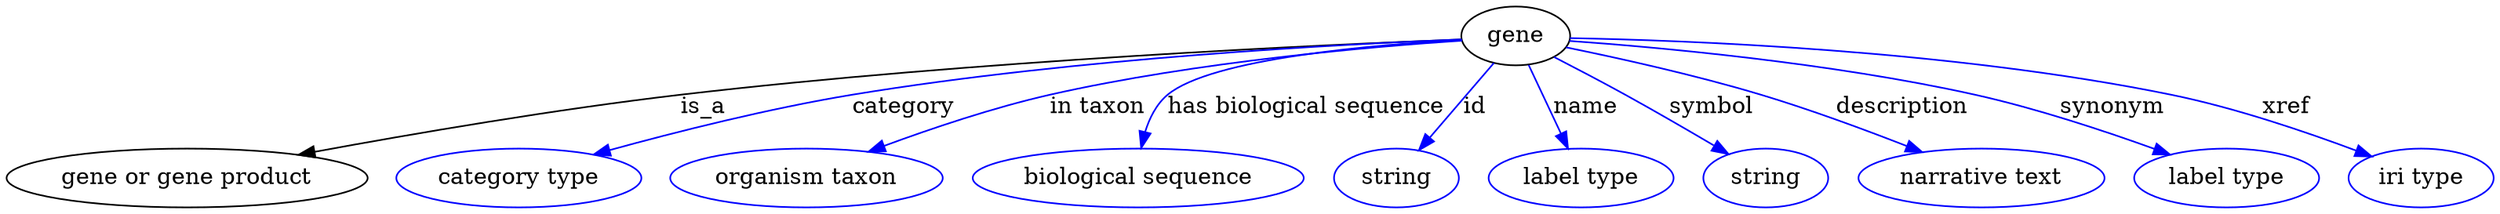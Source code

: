 digraph {
	graph [bb="0,0,1233.5,123"];
	node [label="\N"];
	gene	 [height=0.5,
		label=gene,
		pos="741.14,105",
		width=0.75827];
	"gene or gene product"	 [height=0.5,
		pos="85.142,18",
		width=2.3651];
	gene -> "gene or gene product"	 [label=is_a,
		lp="349.14,61.5",
		pos="e,142.36,31.403 713.66,103.59 648.3,100 478.57,89.363 338.14,69 274.64,59.792 203.02,44.927 152.23,33.615"];
	category	 [color=blue,
		height=0.5,
		label="category type",
		pos="247.14,18",
		width=1.6249];
	gene -> category	 [color=blue,
		label=category,
		lp="445.64,61.5",
		pos="e,286.28,31.499 713.59,103.48 658.01,100.07 528.7,90.376 422.14,69 378.94,60.332 330.95,46.004 296.17,34.738",
		style=solid];
	"in taxon"	 [color=blue,
		height=0.5,
		label="organism taxon",
		pos="389.14,18",
		width=1.8234];
	gene -> "in taxon"	 [color=blue,
		label="in taxon",
		lp="537.64,61.5",
		pos="e,421.85,33.633 713.93,102.67 671.04,98.562 585.38,88.537 515.14,69 486.34,60.989 455.19,48.417 431.07,37.761",
		style=solid];
	"has biological sequence"	 [color=blue,
		height=0.5,
		label="biological sequence",
		pos="553.14,18",
		width=2.2387];
	gene -> "has biological sequence"	 [color=blue,
		label="has biological sequence",
		lp="639.14,61.5",
		pos="e,556.2,36.102 713.91,102.21 672.19,97.441 595.08,86.5 574.14,69 567.07,63.085 562.34,54.402 559.2,45.871",
		style=solid];
	id	 [color=blue,
		height=0.5,
		label=string,
		pos="682.14,18",
		width=0.84854];
	gene -> id	 [color=blue,
		label=id,
		lp="721.64,61.5",
		pos="e,693.48,34.723 729.77,88.226 721.11,75.468 709.07,57.702 699.25,43.232",
		style=solid];
	name	 [color=blue,
		height=0.5,
		label="label type",
		pos="776.14,18",
		width=1.2638];
	gene -> name	 [color=blue,
		label=name,
		lp="776.64,61.5",
		pos="e,768.95,35.878 748.23,87.394 753.08,75.328 759.61,59.083 765.14,45.344",
		style=solid];
	symbol	 [color=blue,
		height=0.5,
		label=string,
		pos="870.14,18",
		width=0.84854];
	gene -> symbol	 [color=blue,
		label=symbol,
		lp="837.64,61.5",
		pos="e,850.44,31.766 760.82,92.284 771.34,85.443 784.49,76.827 796.14,69 811.34,58.794 828.14,47.233 841.89,37.702",
		style=solid];
	description	 [color=blue,
		height=0.5,
		label="narrative text",
		pos="976.14,18",
		width=1.6068];
	gene -> description	 [color=blue,
		label=description,
		lp="928.64,61.5",
		pos="e,944.67,33.427 766.96,98.378 791.68,91.789 829.88,80.958 862.14,69 886.94,59.811 913.98,47.803 935.5,37.747",
		style=solid];
	synonym	 [color=blue,
		height=0.5,
		label="label type",
		pos="1097.1,18",
		width=1.2638];
	gene -> synonym	 [color=blue,
		label=synonym,
		lp="1034.6,61.5",
		pos="e,1066.9,31.556 768.17,102.41 810.34,97.959 894.13,87.522 963.14,69 995.69,60.265 1031.3,46.507 1057.6,35.48",
		style=solid];
	xref	 [color=blue,
		height=0.5,
		label="iri type",
		pos="1197.1,18",
		width=1.011];
	gene -> xref	 [color=blue,
		label=xref,
		lp="1124.1,61.5",
		pos="e,1170.8,30.445 768.77,104.25 825.09,102.22 956.91,94.874 1064.1,69 1098.2,60.786 1135.3,46.054 1161.6,34.528",
		style=solid];
}
